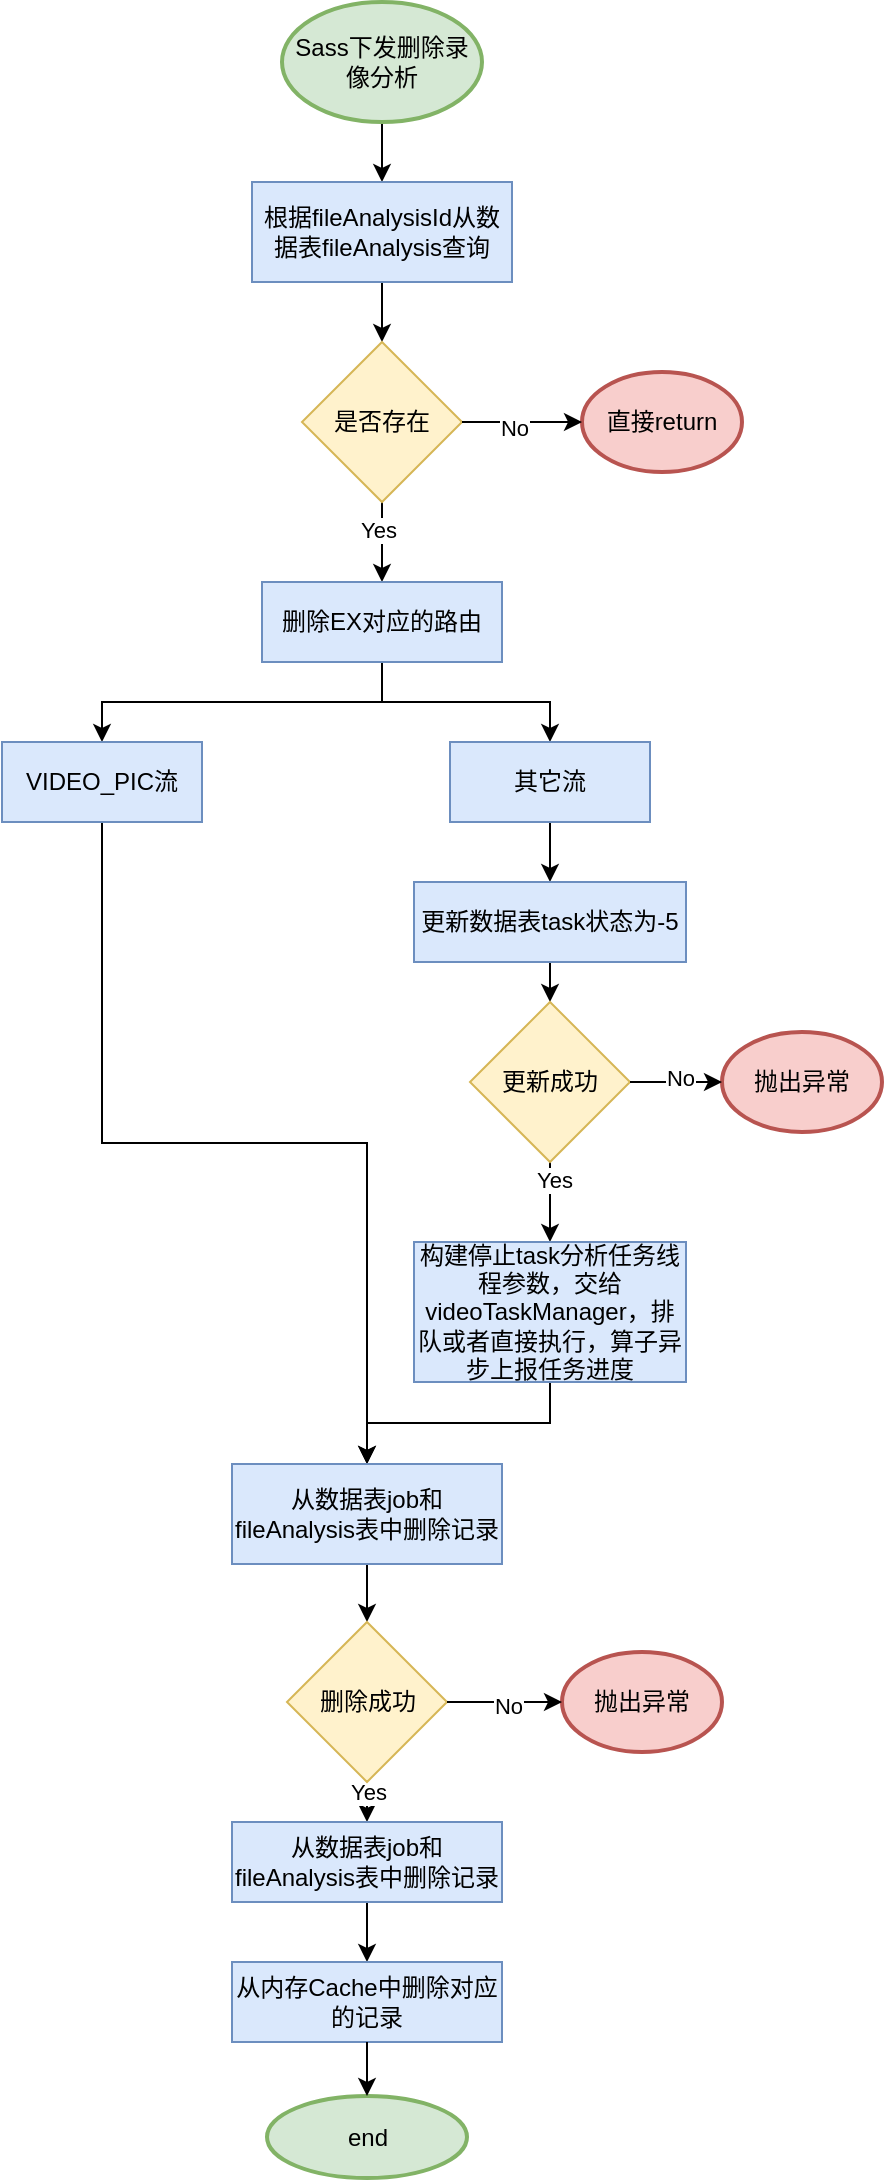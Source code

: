 <mxfile version="24.7.6">
  <diagram name="第 1 页" id="P6Ez0_dyOqJ8-OZegiQw">
    <mxGraphModel dx="1147" dy="737" grid="1" gridSize="10" guides="1" tooltips="1" connect="1" arrows="1" fold="1" page="1" pageScale="1" pageWidth="827" pageHeight="1169" math="0" shadow="0">
      <root>
        <mxCell id="0" />
        <mxCell id="1" parent="0" />
        <mxCell id="lukG55U9LSq94xlI3BBO-7" style="edgeStyle=orthogonalEdgeStyle;rounded=0;orthogonalLoop=1;jettySize=auto;html=1;exitX=0.5;exitY=1;exitDx=0;exitDy=0;exitPerimeter=0;entryX=0.5;entryY=0;entryDx=0;entryDy=0;" edge="1" parent="1" source="lukG55U9LSq94xlI3BBO-1" target="lukG55U9LSq94xlI3BBO-2">
          <mxGeometry relative="1" as="geometry" />
        </mxCell>
        <mxCell id="lukG55U9LSq94xlI3BBO-1" value="Sass下发删除录像分析" style="strokeWidth=2;html=1;shape=mxgraph.flowchart.start_1;whiteSpace=wrap;fillColor=#d5e8d4;strokeColor=#82b366;" vertex="1" parent="1">
          <mxGeometry x="330" y="19" width="100" height="60" as="geometry" />
        </mxCell>
        <mxCell id="lukG55U9LSq94xlI3BBO-8" style="edgeStyle=orthogonalEdgeStyle;rounded=0;orthogonalLoop=1;jettySize=auto;html=1;exitX=0.5;exitY=1;exitDx=0;exitDy=0;" edge="1" parent="1" source="lukG55U9LSq94xlI3BBO-2" target="lukG55U9LSq94xlI3BBO-3">
          <mxGeometry relative="1" as="geometry" />
        </mxCell>
        <mxCell id="lukG55U9LSq94xlI3BBO-2" value="根据fileAnalysisId从数据表fileAnalysis查询" style="rounded=0;whiteSpace=wrap;html=1;fillColor=#dae8fc;strokeColor=#6c8ebf;" vertex="1" parent="1">
          <mxGeometry x="315" y="109" width="130" height="50" as="geometry" />
        </mxCell>
        <mxCell id="lukG55U9LSq94xlI3BBO-10" style="edgeStyle=orthogonalEdgeStyle;rounded=0;orthogonalLoop=1;jettySize=auto;html=1;exitX=0.5;exitY=1;exitDx=0;exitDy=0;entryX=0.5;entryY=0;entryDx=0;entryDy=0;" edge="1" parent="1" source="lukG55U9LSq94xlI3BBO-3" target="lukG55U9LSq94xlI3BBO-6">
          <mxGeometry relative="1" as="geometry" />
        </mxCell>
        <mxCell id="lukG55U9LSq94xlI3BBO-25" value="Yes" style="edgeLabel;html=1;align=center;verticalAlign=middle;resizable=0;points=[];" vertex="1" connectable="0" parent="lukG55U9LSq94xlI3BBO-10">
          <mxGeometry x="-0.3" y="-2" relative="1" as="geometry">
            <mxPoint as="offset" />
          </mxGeometry>
        </mxCell>
        <mxCell id="lukG55U9LSq94xlI3BBO-3" value="是否存在" style="rhombus;whiteSpace=wrap;html=1;fillColor=#fff2cc;strokeColor=#d6b656;" vertex="1" parent="1">
          <mxGeometry x="340" y="189" width="80" height="80" as="geometry" />
        </mxCell>
        <mxCell id="lukG55U9LSq94xlI3BBO-5" value="直接return" style="strokeWidth=2;html=1;shape=mxgraph.flowchart.start_1;whiteSpace=wrap;fillColor=#f8cecc;strokeColor=#b85450;" vertex="1" parent="1">
          <mxGeometry x="480" y="204" width="80" height="50" as="geometry" />
        </mxCell>
        <mxCell id="lukG55U9LSq94xlI3BBO-17" style="edgeStyle=orthogonalEdgeStyle;rounded=0;orthogonalLoop=1;jettySize=auto;html=1;exitX=0.5;exitY=1;exitDx=0;exitDy=0;entryX=0.5;entryY=0;entryDx=0;entryDy=0;" edge="1" parent="1" source="lukG55U9LSq94xlI3BBO-6" target="lukG55U9LSq94xlI3BBO-11">
          <mxGeometry relative="1" as="geometry" />
        </mxCell>
        <mxCell id="lukG55U9LSq94xlI3BBO-18" style="edgeStyle=orthogonalEdgeStyle;rounded=0;orthogonalLoop=1;jettySize=auto;html=1;exitX=0.5;exitY=1;exitDx=0;exitDy=0;entryX=0.5;entryY=0;entryDx=0;entryDy=0;" edge="1" parent="1" source="lukG55U9LSq94xlI3BBO-6" target="lukG55U9LSq94xlI3BBO-12">
          <mxGeometry relative="1" as="geometry" />
        </mxCell>
        <mxCell id="lukG55U9LSq94xlI3BBO-6" value="删除EX对应的路由" style="rounded=0;whiteSpace=wrap;html=1;fillColor=#dae8fc;strokeColor=#6c8ebf;" vertex="1" parent="1">
          <mxGeometry x="320" y="309" width="120" height="40" as="geometry" />
        </mxCell>
        <mxCell id="lukG55U9LSq94xlI3BBO-9" style="edgeStyle=orthogonalEdgeStyle;rounded=0;orthogonalLoop=1;jettySize=auto;html=1;exitX=1;exitY=0.5;exitDx=0;exitDy=0;entryX=0;entryY=0.5;entryDx=0;entryDy=0;entryPerimeter=0;" edge="1" parent="1" source="lukG55U9LSq94xlI3BBO-3" target="lukG55U9LSq94xlI3BBO-5">
          <mxGeometry relative="1" as="geometry" />
        </mxCell>
        <mxCell id="lukG55U9LSq94xlI3BBO-24" value="No" style="edgeLabel;html=1;align=center;verticalAlign=middle;resizable=0;points=[];" vertex="1" connectable="0" parent="lukG55U9LSq94xlI3BBO-9">
          <mxGeometry x="-0.133" y="-3" relative="1" as="geometry">
            <mxPoint as="offset" />
          </mxGeometry>
        </mxCell>
        <mxCell id="lukG55U9LSq94xlI3BBO-40" style="edgeStyle=orthogonalEdgeStyle;rounded=0;orthogonalLoop=1;jettySize=auto;html=1;exitX=0.5;exitY=1;exitDx=0;exitDy=0;" edge="1" parent="1" source="lukG55U9LSq94xlI3BBO-11" target="lukG55U9LSq94xlI3BBO-27">
          <mxGeometry relative="1" as="geometry" />
        </mxCell>
        <mxCell id="lukG55U9LSq94xlI3BBO-11" value="VIDEO_PIC流" style="rounded=0;whiteSpace=wrap;html=1;fillColor=#dae8fc;strokeColor=#6c8ebf;" vertex="1" parent="1">
          <mxGeometry x="190" y="389" width="100" height="40" as="geometry" />
        </mxCell>
        <mxCell id="lukG55U9LSq94xlI3BBO-19" style="edgeStyle=orthogonalEdgeStyle;rounded=0;orthogonalLoop=1;jettySize=auto;html=1;exitX=0.5;exitY=1;exitDx=0;exitDy=0;entryX=0.5;entryY=0;entryDx=0;entryDy=0;" edge="1" parent="1" source="lukG55U9LSq94xlI3BBO-12" target="lukG55U9LSq94xlI3BBO-13">
          <mxGeometry relative="1" as="geometry" />
        </mxCell>
        <mxCell id="lukG55U9LSq94xlI3BBO-12" value="其它流" style="rounded=0;whiteSpace=wrap;html=1;fillColor=#dae8fc;strokeColor=#6c8ebf;" vertex="1" parent="1">
          <mxGeometry x="414" y="389" width="100" height="40" as="geometry" />
        </mxCell>
        <mxCell id="lukG55U9LSq94xlI3BBO-20" style="edgeStyle=orthogonalEdgeStyle;rounded=0;orthogonalLoop=1;jettySize=auto;html=1;exitX=0.5;exitY=1;exitDx=0;exitDy=0;entryX=0.5;entryY=0;entryDx=0;entryDy=0;" edge="1" parent="1" source="lukG55U9LSq94xlI3BBO-13" target="lukG55U9LSq94xlI3BBO-14">
          <mxGeometry relative="1" as="geometry" />
        </mxCell>
        <mxCell id="lukG55U9LSq94xlI3BBO-13" value="更新数据表task状态为-5" style="rounded=0;whiteSpace=wrap;html=1;fillColor=#dae8fc;strokeColor=#6c8ebf;" vertex="1" parent="1">
          <mxGeometry x="396" y="459" width="136" height="40" as="geometry" />
        </mxCell>
        <mxCell id="lukG55U9LSq94xlI3BBO-22" style="edgeStyle=orthogonalEdgeStyle;rounded=0;orthogonalLoop=1;jettySize=auto;html=1;exitX=0.5;exitY=1;exitDx=0;exitDy=0;entryX=0.5;entryY=0;entryDx=0;entryDy=0;" edge="1" parent="1" source="lukG55U9LSq94xlI3BBO-14" target="lukG55U9LSq94xlI3BBO-16">
          <mxGeometry relative="1" as="geometry" />
        </mxCell>
        <mxCell id="lukG55U9LSq94xlI3BBO-26" value="Yes" style="edgeLabel;html=1;align=center;verticalAlign=middle;resizable=0;points=[];" vertex="1" connectable="0" parent="lukG55U9LSq94xlI3BBO-22">
          <mxGeometry x="-0.55" y="2" relative="1" as="geometry">
            <mxPoint as="offset" />
          </mxGeometry>
        </mxCell>
        <mxCell id="lukG55U9LSq94xlI3BBO-14" value="更新成功" style="rhombus;whiteSpace=wrap;html=1;fillColor=#fff2cc;strokeColor=#d6b656;" vertex="1" parent="1">
          <mxGeometry x="424" y="519" width="80" height="80" as="geometry" />
        </mxCell>
        <mxCell id="lukG55U9LSq94xlI3BBO-15" value="抛出异常" style="strokeWidth=2;html=1;shape=mxgraph.flowchart.start_1;whiteSpace=wrap;fillColor=#f8cecc;strokeColor=#b85450;" vertex="1" parent="1">
          <mxGeometry x="550" y="534" width="80" height="50" as="geometry" />
        </mxCell>
        <mxCell id="lukG55U9LSq94xlI3BBO-41" style="edgeStyle=orthogonalEdgeStyle;rounded=0;orthogonalLoop=1;jettySize=auto;html=1;exitX=0.5;exitY=1;exitDx=0;exitDy=0;entryX=0.5;entryY=0;entryDx=0;entryDy=0;" edge="1" parent="1" source="lukG55U9LSq94xlI3BBO-16" target="lukG55U9LSq94xlI3BBO-27">
          <mxGeometry relative="1" as="geometry" />
        </mxCell>
        <mxCell id="lukG55U9LSq94xlI3BBO-16" value="构建停止task分析任务线程参数，交给videoTaskManager，排队或者直接执行，算子异步上报任务进度" style="rounded=0;whiteSpace=wrap;html=1;fillColor=#dae8fc;strokeColor=#6c8ebf;" vertex="1" parent="1">
          <mxGeometry x="396" y="639" width="136" height="70" as="geometry" />
        </mxCell>
        <mxCell id="lukG55U9LSq94xlI3BBO-21" style="edgeStyle=orthogonalEdgeStyle;rounded=0;orthogonalLoop=1;jettySize=auto;html=1;exitX=1;exitY=0.5;exitDx=0;exitDy=0;entryX=0;entryY=0.5;entryDx=0;entryDy=0;entryPerimeter=0;" edge="1" parent="1" source="lukG55U9LSq94xlI3BBO-14" target="lukG55U9LSq94xlI3BBO-15">
          <mxGeometry relative="1" as="geometry" />
        </mxCell>
        <mxCell id="lukG55U9LSq94xlI3BBO-23" value="No" style="edgeLabel;html=1;align=center;verticalAlign=middle;resizable=0;points=[];" vertex="1" connectable="0" parent="lukG55U9LSq94xlI3BBO-21">
          <mxGeometry x="0.087" y="2" relative="1" as="geometry">
            <mxPoint as="offset" />
          </mxGeometry>
        </mxCell>
        <mxCell id="lukG55U9LSq94xlI3BBO-35" style="edgeStyle=orthogonalEdgeStyle;rounded=0;orthogonalLoop=1;jettySize=auto;html=1;exitX=0.5;exitY=1;exitDx=0;exitDy=0;entryX=0.5;entryY=0;entryDx=0;entryDy=0;" edge="1" parent="1" source="lukG55U9LSq94xlI3BBO-27" target="lukG55U9LSq94xlI3BBO-33">
          <mxGeometry relative="1" as="geometry" />
        </mxCell>
        <mxCell id="lukG55U9LSq94xlI3BBO-27" value="从数据表job和fileAnalysis表中删除记录" style="rounded=0;whiteSpace=wrap;html=1;fillColor=#dae8fc;strokeColor=#6c8ebf;" vertex="1" parent="1">
          <mxGeometry x="305" y="750" width="135" height="50" as="geometry" />
        </mxCell>
        <mxCell id="lukG55U9LSq94xlI3BBO-42" style="edgeStyle=orthogonalEdgeStyle;rounded=0;orthogonalLoop=1;jettySize=auto;html=1;exitX=0.5;exitY=1;exitDx=0;exitDy=0;entryX=0.5;entryY=0;entryDx=0;entryDy=0;" edge="1" parent="1" source="lukG55U9LSq94xlI3BBO-33" target="lukG55U9LSq94xlI3BBO-38">
          <mxGeometry relative="1" as="geometry" />
        </mxCell>
        <mxCell id="lukG55U9LSq94xlI3BBO-43" value="Yes" style="edgeLabel;html=1;align=center;verticalAlign=middle;resizable=0;points=[];" vertex="1" connectable="0" parent="lukG55U9LSq94xlI3BBO-42">
          <mxGeometry x="-0.5" relative="1" as="geometry">
            <mxPoint as="offset" />
          </mxGeometry>
        </mxCell>
        <mxCell id="lukG55U9LSq94xlI3BBO-33" value="删除成功" style="rhombus;whiteSpace=wrap;html=1;fillColor=#fff2cc;strokeColor=#d6b656;" vertex="1" parent="1">
          <mxGeometry x="332.5" y="829" width="80" height="80" as="geometry" />
        </mxCell>
        <mxCell id="lukG55U9LSq94xlI3BBO-34" value="抛出异常" style="strokeWidth=2;html=1;shape=mxgraph.flowchart.start_1;whiteSpace=wrap;fillColor=#f8cecc;strokeColor=#b85450;" vertex="1" parent="1">
          <mxGeometry x="470" y="844" width="80" height="50" as="geometry" />
        </mxCell>
        <mxCell id="lukG55U9LSq94xlI3BBO-36" style="edgeStyle=orthogonalEdgeStyle;rounded=0;orthogonalLoop=1;jettySize=auto;html=1;exitX=1;exitY=0.5;exitDx=0;exitDy=0;entryX=0;entryY=0.5;entryDx=0;entryDy=0;entryPerimeter=0;" edge="1" parent="1" source="lukG55U9LSq94xlI3BBO-33" target="lukG55U9LSq94xlI3BBO-34">
          <mxGeometry relative="1" as="geometry" />
        </mxCell>
        <mxCell id="lukG55U9LSq94xlI3BBO-37" value="No" style="edgeLabel;html=1;align=center;verticalAlign=middle;resizable=0;points=[];" vertex="1" connectable="0" parent="lukG55U9LSq94xlI3BBO-36">
          <mxGeometry x="0.036" y="-2" relative="1" as="geometry">
            <mxPoint as="offset" />
          </mxGeometry>
        </mxCell>
        <mxCell id="lukG55U9LSq94xlI3BBO-44" style="edgeStyle=orthogonalEdgeStyle;rounded=0;orthogonalLoop=1;jettySize=auto;html=1;exitX=0.5;exitY=1;exitDx=0;exitDy=0;entryX=0.5;entryY=0;entryDx=0;entryDy=0;" edge="1" parent="1" source="lukG55U9LSq94xlI3BBO-38" target="lukG55U9LSq94xlI3BBO-39">
          <mxGeometry relative="1" as="geometry" />
        </mxCell>
        <mxCell id="lukG55U9LSq94xlI3BBO-38" value="从数据表job和fileAnalysis表中删除记录" style="rounded=0;whiteSpace=wrap;html=1;fillColor=#dae8fc;strokeColor=#6c8ebf;" vertex="1" parent="1">
          <mxGeometry x="305" y="929" width="135" height="40" as="geometry" />
        </mxCell>
        <mxCell id="lukG55U9LSq94xlI3BBO-39" value="从内存Cache中删除对应的记录" style="rounded=0;whiteSpace=wrap;html=1;fillColor=#dae8fc;strokeColor=#6c8ebf;" vertex="1" parent="1">
          <mxGeometry x="305" y="999" width="135" height="40" as="geometry" />
        </mxCell>
        <mxCell id="lukG55U9LSq94xlI3BBO-45" value="end" style="strokeWidth=2;html=1;shape=mxgraph.flowchart.start_1;whiteSpace=wrap;fillColor=#d5e8d4;strokeColor=#82b366;" vertex="1" parent="1">
          <mxGeometry x="322.5" y="1066" width="100" height="41" as="geometry" />
        </mxCell>
        <mxCell id="lukG55U9LSq94xlI3BBO-46" style="edgeStyle=orthogonalEdgeStyle;rounded=0;orthogonalLoop=1;jettySize=auto;html=1;exitX=0.5;exitY=1;exitDx=0;exitDy=0;entryX=0.5;entryY=0;entryDx=0;entryDy=0;entryPerimeter=0;" edge="1" parent="1" source="lukG55U9LSq94xlI3BBO-39" target="lukG55U9LSq94xlI3BBO-45">
          <mxGeometry relative="1" as="geometry" />
        </mxCell>
      </root>
    </mxGraphModel>
  </diagram>
</mxfile>
